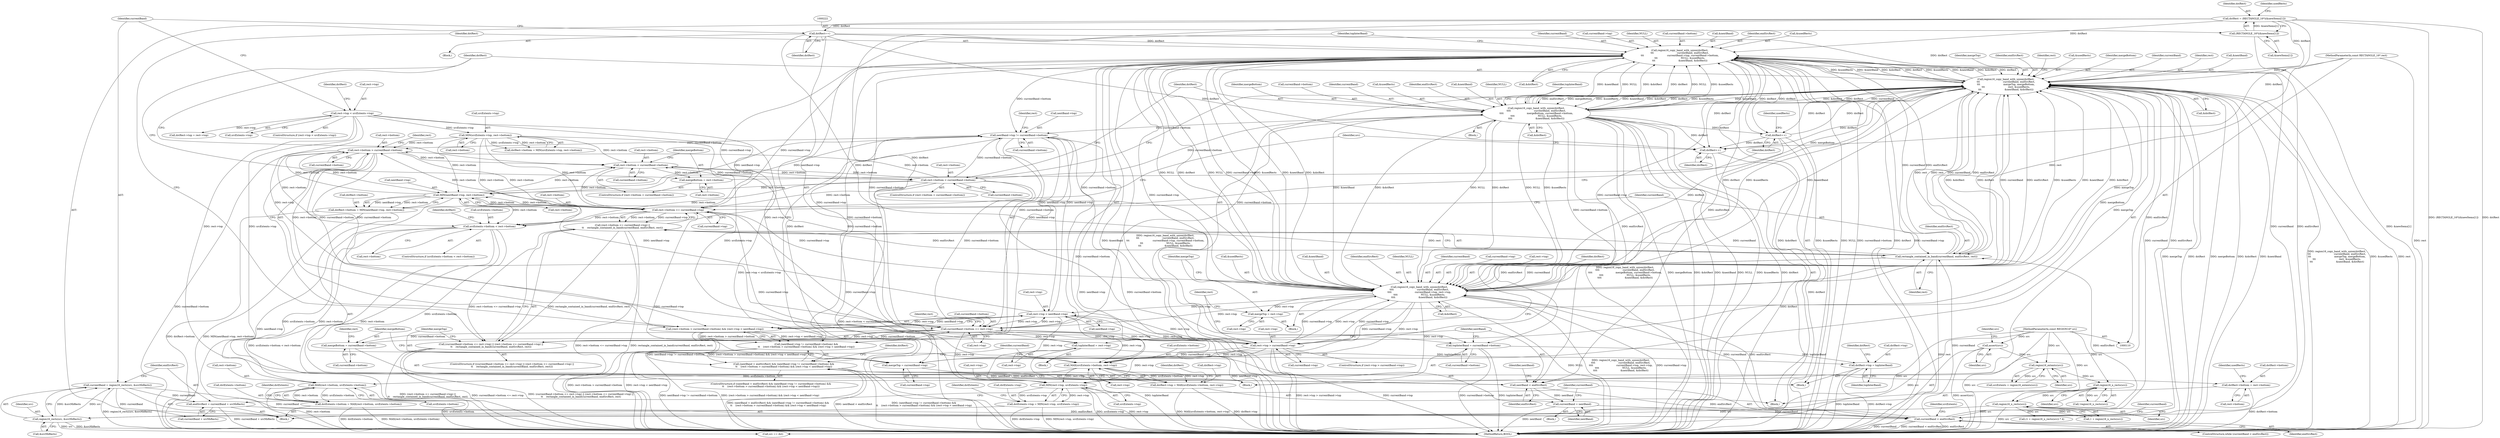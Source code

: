 digraph "0_FreeRDP_fc80ab45621bd966f70594c0b7393ec005a94007_2@API" {
"1000313" [label="(Call,region16_copy_band_with_union(dstRect,\n\t\t\t                              currentBand, endSrcRect,\n\t\t\t                              currentBand->top, currentBand->bottom,\n\t\t\t                              NULL, &usedRects,\n\t\t\t                              &nextBand, &dstRect))"];
"1000393" [label="(Call,region16_copy_band_with_union(dstRect,\n\t\t\t                              currentBand, endSrcRect,\n\t\t\t                              mergeTop, mergeBottom,\n\t\t\t                              rect, &usedRects,\n\t\t\t                              &nextBand, &dstRect))"];
"1000415" [label="(Call,region16_copy_band_with_union(dstRect,\n\t\t\t\t                              currentBand, endSrcRect,\n\t\t\t\t                              mergeBottom, currentBand->bottom,\n\t\t\t\t                              NULL, &usedRects,\n\t\t\t\t                              &nextBand, &dstRect))"];
"1000407" [label="(Call,rect->bottom < currentBand->bottom)"];
"1000381" [label="(Call,rect->bottom < currentBand->bottom)"];
"1000264" [label="(Call,MIN(srcExtents->top, rect->bottom))"];
"1000231" [label="(Call,rect->top < srcExtents->top)"];
"1000449" [label="(Call,rect->bottom > currentBand->bottom)"];
"1000487" [label="(Call,MIN(nextBand->top, rect->bottom))"];
"1000441" [label="(Call,nextBand->top != currentBand->bottom)"];
"1000456" [label="(Call,rect->top < nextBand->top)"];
"1000350" [label="(Call,rect->top > currentBand->top)"];
"1000293" [label="(Call,currentBand->bottom <= rect->top)"];
"1000313" [label="(Call,region16_copy_band_with_union(dstRect,\n\t\t\t                              currentBand, endSrcRect,\n\t\t\t                              currentBand->top, currentBand->bottom,\n\t\t\t                              NULL, &usedRects,\n\t\t\t                              &nextBand, &dstRect))"];
"1000219" [label="(Call,dstRect = (RECTANGLE_16*)(&newItems[1]))"];
"1000221" [label="(Call,(RECTANGLE_16*)(&newItems[1]))"];
"1000494" [label="(Call,dstRect++)"];
"1000273" [label="(Call,dstRect++)"];
"1000308" [label="(Call,rectangle_contained_in_band(currentBand, endSrcRect, rect))"];
"1000287" [label="(Call,currentBand < endSrcRect)"];
"1000498" [label="(Call,currentBand = nextBand)"];
"1000437" [label="(Call,nextBand < endSrcRect)"];
"1000275" [label="(Call,currentBand = region16_rects(src, &srcNbRects))"];
"1000277" [label="(Call,region16_rects(src, &srcNbRects))"];
"1000211" [label="(Call,region16_n_rects(src))"];
"1000149" [label="(Call,region16_n_rects(src))"];
"1000141" [label="(Call,region16_extents(src))"];
"1000131" [label="(Call,assert(src))"];
"1000112" [label="(MethodParameterIn,const REGION16* src)"];
"1000281" [label="(Call,endSrcRect = currentBand + srcNbRects)"];
"1000113" [label="(MethodParameterIn,const RECTANGLE_16* rect)"];
"1000301" [label="(Call,rect->bottom <= currentBand->top)"];
"1000358" [label="(Call,region16_copy_band_with_union(dstRect,\n\t\t\t\t                              currentBand, endSrcRect,\n\t\t\t\t                              currentBand->top, rect->top,\n\t\t\t\t                              NULL, &usedRects,\n\t\t\t\t                              &nextBand, &dstRect))"];
"1000338" [label="(Call,mergeTop = currentBand->top)"];
"1000375" [label="(Call,mergeTop = rect->top)"];
"1000388" [label="(Call,mergeBottom = rect->bottom)"];
"1000344" [label="(Call,mergeBottom = currentBand->bottom)"];
"1000292" [label="(Call,(currentBand->bottom <= rect->top) || (rect->bottom <= currentBand->top) ||\n\t\t    rectangle_contained_in_band(currentBand, endSrcRect, rect))"];
"1000300" [label="(Call,(rect->bottom <= currentBand->top) ||\n\t\t    rectangle_contained_in_band(currentBand, endSrcRect, rect))"];
"1000440" [label="(Call,(nextBand->top != currentBand->bottom) &&\n\t\t    (rect->bottom > currentBand->bottom) && (rect->top < nextBand->top))"];
"1000436" [label="(Call,(nextBand < endSrcRect) && (nextBand->top != currentBand->bottom) &&\n\t\t    (rect->bottom > currentBand->bottom) && (rect->top < nextBand->top))"];
"1000430" [label="(Call,topInterBand = currentBand->bottom)"];
"1000478" [label="(Call,dstRect->top = topInterBand)"];
"1000544" [label="(Call,dstRect++)"];
"1000483" [label="(Call,dstRect->bottom = MIN(nextBand->top, rect->bottom))"];
"1000502" [label="(Call,srcExtents->bottom < rect->bottom)"];
"1000514" [label="(Call,MAX(srcExtents->bottom, rect->top))"];
"1000510" [label="(Call,dstRect->top = MAX(srcExtents->bottom, rect->top))"];
"1000573" [label="(Call,MIN(rect->top, srcExtents->top))"];
"1000569" [label="(Call,dstExtents->top = MIN(rect->top, srcExtents->top))"];
"1000595" [label="(Call,MAX(rect->bottom, srcExtents->bottom))"];
"1000591" [label="(Call,dstExtents->bottom = MAX(rect->bottom, srcExtents->bottom))"];
"1000535" [label="(Call,dstRect->bottom = rect->bottom)"];
"1000448" [label="(Call,(rect->bottom > currentBand->bottom) && (rect->top < nextBand->top))"];
"1000330" [label="(Call,topInterBand = rect->top)"];
"1000441" [label="(Call,nextBand->top != currentBand->bottom)"];
"1000219" [label="(Call,dstRect = (RECTANGLE_16*)(&newItems[1]))"];
"1000457" [label="(Call,rect->top)"];
"1000487" [label="(Call,MIN(nextBand->top, rect->bottom))"];
"1000389" [label="(Identifier,mergeBottom)"];
"1000264" [label="(Call,MIN(srcExtents->top, rect->bottom))"];
"1000211" [label="(Call,region16_n_rects(src))"];
"1000336" [label="(Block,)"];
"1000484" [label="(Call,dstRect->bottom)"];
"1000293" [label="(Call,currentBand->bottom <= rect->top)"];
"1000436" [label="(Call,(nextBand < endSrcRect) && (nextBand->top != currentBand->bottom) &&\n\t\t    (rect->bottom > currentBand->bottom) && (rect->top < nextBand->top))"];
"1000339" [label="(Identifier,mergeTop)"];
"1000466" [label="(Identifier,dstRect)"];
"1000208" [label="(Call,(1 + region16_n_rects(src)) * 4)"];
"1000418" [label="(Identifier,endSrcRect)"];
"1000402" [label="(Call,&nextBand)"];
"1000358" [label="(Call,region16_copy_band_with_union(dstRect,\n\t\t\t\t                              currentBand, endSrcRect,\n\t\t\t\t                              currentBand->top, rect->top,\n\t\t\t\t                              NULL, &usedRects,\n\t\t\t\t                              &nextBand, &dstRect))"];
"1000132" [label="(Identifier,src)"];
"1000431" [label="(Identifier,topInterBand)"];
"1000324" [label="(Call,&usedRects)"];
"1000435" [label="(ControlStructure,if ((nextBand < endSrcRect) && (nextBand->top != currentBand->bottom) &&\n\t\t    (rect->bottom > currentBand->bottom) && (rect->top < nextBand->top)))"];
"1000514" [label="(Call,MAX(srcExtents->bottom, rect->top))"];
"1000453" [label="(Call,currentBand->bottom)"];
"1000448" [label="(Call,(rect->bottom > currentBand->bottom) && (rect->top < nextBand->top))"];
"1000404" [label="(Call,&dstRect)"];
"1000289" [label="(Identifier,endSrcRect)"];
"1000371" [label="(Call,&nextBand)"];
"1000390" [label="(Call,rect->bottom)"];
"1000346" [label="(Call,currentBand->bottom)"];
"1000315" [label="(Identifier,currentBand)"];
"1000302" [label="(Call,rect->bottom)"];
"1000582" [label="(Identifier,dstExtents)"];
"1000497" [label="(Identifier,usedRects)"];
"1000209" [label="(Call,1 + region16_n_rects(src))"];
"1000485" [label="(Identifier,dstRect)"];
"1000458" [label="(Identifier,rect)"];
"1000332" [label="(Call,rect->top)"];
"1000231" [label="(Call,rect->top < srcExtents->top)"];
"1000331" [label="(Identifier,topInterBand)"];
"1000397" [label="(Identifier,mergeTop)"];
"1000483" [label="(Call,dstRect->bottom = MIN(nextBand->top, rect->bottom))"];
"1000361" [label="(Identifier,endSrcRect)"];
"1000112" [label="(MethodParameterIn,const REGION16* src)"];
"1000338" [label="(Call,mergeTop = currentBand->top)"];
"1000501" [label="(ControlStructure,if (srcExtents->bottom < rect->bottom))"];
"1000148" [label="(Call,!region16_n_rects(src))"];
"1000290" [label="(Block,)"];
"1000460" [label="(Call,nextBand->top)"];
"1000357" [label="(Block,)"];
"1000388" [label="(Call,mergeBottom = rect->bottom)"];
"1000604" [label="(Identifier,dstExtents)"];
"1000491" [label="(Call,rect->bottom)"];
"1000500" [label="(Identifier,nextBand)"];
"1000142" [label="(Identifier,src)"];
"1000369" [label="(Call,&usedRects)"];
"1000291" [label="(ControlStructure,if ((currentBand->bottom <= rect->top) || (rect->bottom <= currentBand->top) ||\n\t\t    rectangle_contained_in_band(currentBand, endSrcRect, rect)))"];
"1000297" [label="(Call,rect->top)"];
"1000149" [label="(Call,region16_n_rects(src))"];
"1000311" [label="(Identifier,rect)"];
"1000317" [label="(Call,currentBand->top)"];
"1000381" [label="(Call,rect->bottom < currentBand->bottom)"];
"1000294" [label="(Call,currentBand->bottom)"];
"1000432" [label="(Call,currentBand->bottom)"];
"1000545" [label="(Identifier,dstRect)"];
"1000235" [label="(Call,srcExtents->top)"];
"1000368" [label="(Identifier,NULL)"];
"1000212" [label="(Identifier,src)"];
"1000345" [label="(Identifier,mergeBottom)"];
"1000451" [label="(Identifier,rect)"];
"1000518" [label="(Call,rect->top)"];
"1000544" [label="(Call,dstRect++)"];
"1000394" [label="(Identifier,dstRect)"];
"1000398" [label="(Identifier,mergeBottom)"];
"1000288" [label="(Identifier,currentBand)"];
"1000283" [label="(Call,currentBand + srcNbRects)"];
"1000515" [label="(Call,srcExtents->bottom)"];
"1000312" [label="(Block,)"];
"1000276" [label="(Identifier,currentBand)"];
"1000450" [label="(Call,rect->bottom)"];
"1000536" [label="(Call,dstRect->bottom)"];
"1000301" [label="(Call,rect->bottom <= currentBand->top)"];
"1000287" [label="(Call,currentBand < endSrcRect)"];
"1000499" [label="(Identifier,currentBand)"];
"1000352" [label="(Identifier,rect)"];
"1000382" [label="(Call,rect->bottom)"];
"1000354" [label="(Call,currentBand->top)"];
"1000376" [label="(Identifier,mergeTop)"];
"1000549" [label="(Identifier,src)"];
"1000428" [label="(Call,&dstRect)"];
"1000416" [label="(Identifier,dstRect)"];
"1000275" [label="(Call,currentBand = region16_rects(src, &srcNbRects))"];
"1000351" [label="(Call,rect->top)"];
"1000305" [label="(Call,currentBand->top)"];
"1000445" [label="(Call,currentBand->bottom)"];
"1000439" [label="(Identifier,endSrcRect)"];
"1000577" [label="(Call,srcExtents->top)"];
"1000385" [label="(Call,currentBand->bottom)"];
"1000314" [label="(Identifier,dstRect)"];
"1000350" [label="(Call,rect->top > currentBand->top)"];
"1000274" [label="(Identifier,dstRect)"];
"1000232" [label="(Call,rect->top)"];
"1000440" [label="(Call,(nextBand->top != currentBand->bottom) &&\n\t\t    (rect->bottom > currentBand->bottom) && (rect->top < nextBand->top))"];
"1000113" [label="(MethodParameterIn,const RECTANGLE_16* rect)"];
"1000426" [label="(Call,&nextBand)"];
"1000494" [label="(Call,dstRect++)"];
"1000310" [label="(Identifier,endSrcRect)"];
"1000512" [label="(Identifier,dstRect)"];
"1000463" [label="(Block,)"];
"1000323" [label="(Identifier,NULL)"];
"1000295" [label="(Identifier,currentBand)"];
"1000282" [label="(Identifier,endSrcRect)"];
"1000286" [label="(ControlStructure,while (currentBand < endSrcRect))"];
"1000599" [label="(Call,srcExtents->bottom)"];
"1000300" [label="(Call,(rect->bottom <= currentBand->top) ||\n\t\t    rectangle_contained_in_band(currentBand, endSrcRect, rect))"];
"1000320" [label="(Call,currentBand->bottom)"];
"1000591" [label="(Call,dstExtents->bottom = MAX(rect->bottom, srcExtents->bottom))"];
"1000423" [label="(Identifier,NULL)"];
"1000419" [label="(Identifier,mergeBottom)"];
"1000328" [label="(Call,&dstRect)"];
"1000420" [label="(Call,currentBand->bottom)"];
"1000273" [label="(Call,dstRect++)"];
"1000504" [label="(Identifier,srcExtents)"];
"1000281" [label="(Call,endSrcRect = currentBand + srcNbRects)"];
"1000326" [label="(Call,&nextBand)"];
"1000380" [label="(ControlStructure,if (rect->bottom < currentBand->bottom))"];
"1000313" [label="(Call,region16_copy_band_with_union(dstRect,\n\t\t\t                              currentBand, endSrcRect,\n\t\t\t                              currentBand->top, currentBand->bottom,\n\t\t\t                              NULL, &usedRects,\n\t\t\t                              &nextBand, &dstRect))"];
"1000303" [label="(Identifier,rect)"];
"1000414" [label="(Block,)"];
"1000260" [label="(Call,dstRect->bottom = MIN(srcExtents->top, rect->bottom))"];
"1000292" [label="(Call,(currentBand->bottom <= rect->top) || (rect->bottom <= currentBand->top) ||\n\t\t    rectangle_contained_in_band(currentBand, endSrcRect, rect))"];
"1000503" [label="(Call,srcExtents->bottom)"];
"1000141" [label="(Call,region16_extents(src))"];
"1000595" [label="(Call,MAX(rect->bottom, srcExtents->bottom))"];
"1000150" [label="(Identifier,src)"];
"1000539" [label="(Call,rect->bottom)"];
"1000569" [label="(Call,dstExtents->top = MIN(rect->top, srcExtents->top))"];
"1000308" [label="(Call,rectangle_contained_in_band(currentBand, endSrcRect, rect))"];
"1000456" [label="(Call,rect->top < nextBand->top)"];
"1000373" [label="(Call,&dstRect)"];
"1000340" [label="(Call,currentBand->top)"];
"1000430" [label="(Call,topInterBand = currentBand->bottom)"];
"1000417" [label="(Identifier,currentBand)"];
"1000506" [label="(Call,rect->bottom)"];
"1000344" [label="(Call,mergeBottom = currentBand->bottom)"];
"1000592" [label="(Call,dstExtents->bottom)"];
"1000393" [label="(Call,region16_copy_band_with_union(dstRect,\n\t\t\t                              currentBand, endSrcRect,\n\t\t\t                              mergeTop, mergeBottom,\n\t\t\t                              rect, &usedRects,\n\t\t\t                              &nextBand, &dstRect))"];
"1000535" [label="(Call,dstRect->bottom = rect->bottom)"];
"1000377" [label="(Call,rect->top)"];
"1000396" [label="(Identifier,endSrcRect)"];
"1000360" [label="(Identifier,currentBand)"];
"1000239" [label="(Call,dstRect->top = rect->top)"];
"1000409" [label="(Identifier,rect)"];
"1000221" [label="(Call,(RECTANGLE_16*)(&newItems[1]))"];
"1000316" [label="(Identifier,endSrcRect)"];
"1000502" [label="(Call,srcExtents->bottom < rect->bottom)"];
"1000362" [label="(Call,currentBand->top)"];
"1000424" [label="(Call,&usedRects)"];
"1000573" [label="(Call,MIN(rect->top, srcExtents->top))"];
"1000443" [label="(Identifier,nextBand)"];
"1000596" [label="(Call,rect->bottom)"];
"1000406" [label="(ControlStructure,if (rect->bottom < currentBand->bottom))"];
"1000543" [label="(Identifier,usedRects)"];
"1000498" [label="(Call,currentBand = nextBand)"];
"1000139" [label="(Call,srcExtents = region16_extents(src))"];
"1000359" [label="(Identifier,dstRect)"];
"1000438" [label="(Identifier,nextBand)"];
"1000478" [label="(Call,dstRect->top = topInterBand)"];
"1000482" [label="(Identifier,topInterBand)"];
"1000510" [label="(Call,dstRect->top = MAX(srcExtents->bottom, rect->top))"];
"1000265" [label="(Call,srcExtents->top)"];
"1000114" [label="(Block,)"];
"1000495" [label="(Identifier,dstRect)"];
"1000509" [label="(Block,)"];
"1000268" [label="(Call,rect->bottom)"];
"1000349" [label="(ControlStructure,if (rect->top > currentBand->top))"];
"1000408" [label="(Call,rect->bottom)"];
"1000479" [label="(Call,dstRect->top)"];
"1000400" [label="(Call,&usedRects)"];
"1000437" [label="(Call,nextBand < endSrcRect)"];
"1000488" [label="(Call,nextBand->top)"];
"1000511" [label="(Call,dstRect->top)"];
"1000230" [label="(ControlStructure,if (rect->top < srcExtents->top))"];
"1000395" [label="(Identifier,currentBand)"];
"1000653" [label="(MethodReturn,BOOL)"];
"1000399" [label="(Identifier,rect)"];
"1000548" [label="(Call,src == dst)"];
"1000411" [label="(Call,currentBand->bottom)"];
"1000241" [label="(Identifier,dstRect)"];
"1000220" [label="(Identifier,dstRect)"];
"1000574" [label="(Call,rect->top)"];
"1000442" [label="(Call,nextBand->top)"];
"1000570" [label="(Call,dstExtents->top)"];
"1000407" [label="(Call,rect->bottom < currentBand->bottom)"];
"1000135" [label="(Identifier,src)"];
"1000383" [label="(Identifier,rect)"];
"1000523" [label="(Identifier,dstRect)"];
"1000415" [label="(Call,region16_copy_band_with_union(dstRect,\n\t\t\t\t                              currentBand, endSrcRect,\n\t\t\t\t                              mergeBottom, currentBand->bottom,\n\t\t\t\t                              NULL, &usedRects,\n\t\t\t\t                              &nextBand, &dstRect))"];
"1000228" [label="(Identifier,usedRects)"];
"1000223" [label="(Call,&newItems[1])"];
"1000365" [label="(Call,rect->top)"];
"1000330" [label="(Call,topInterBand = rect->top)"];
"1000375" [label="(Call,mergeTop = rect->top)"];
"1000449" [label="(Call,rect->bottom > currentBand->bottom)"];
"1000238" [label="(Block,)"];
"1000278" [label="(Identifier,src)"];
"1000131" [label="(Call,assert(src))"];
"1000279" [label="(Call,&srcNbRects)"];
"1000277" [label="(Call,region16_rects(src, &srcNbRects))"];
"1000309" [label="(Identifier,currentBand)"];
"1000313" -> "1000312"  [label="AST: "];
"1000313" -> "1000328"  [label="CFG: "];
"1000314" -> "1000313"  [label="AST: "];
"1000315" -> "1000313"  [label="AST: "];
"1000316" -> "1000313"  [label="AST: "];
"1000317" -> "1000313"  [label="AST: "];
"1000320" -> "1000313"  [label="AST: "];
"1000323" -> "1000313"  [label="AST: "];
"1000324" -> "1000313"  [label="AST: "];
"1000326" -> "1000313"  [label="AST: "];
"1000328" -> "1000313"  [label="AST: "];
"1000331" -> "1000313"  [label="CFG: "];
"1000313" -> "1000653"  [label="DDG: &nextBand"];
"1000313" -> "1000653"  [label="DDG: region16_copy_band_with_union(dstRect,\n\t\t\t                              currentBand, endSrcRect,\n\t\t\t                              currentBand->top, currentBand->bottom,\n\t\t\t                              NULL, &usedRects,\n\t\t\t                              &nextBand, &dstRect)"];
"1000313" -> "1000653"  [label="DDG: &dstRect"];
"1000313" -> "1000653"  [label="DDG: &usedRects"];
"1000313" -> "1000653"  [label="DDG: NULL"];
"1000313" -> "1000653"  [label="DDG: currentBand->bottom"];
"1000313" -> "1000653"  [label="DDG: dstRect"];
"1000313" -> "1000653"  [label="DDG: currentBand->top"];
"1000313" -> "1000293"  [label="DDG: currentBand->bottom"];
"1000313" -> "1000301"  [label="DDG: currentBand->top"];
"1000393" -> "1000313"  [label="DDG: dstRect"];
"1000393" -> "1000313"  [label="DDG: &usedRects"];
"1000393" -> "1000313"  [label="DDG: &nextBand"];
"1000393" -> "1000313"  [label="DDG: &dstRect"];
"1000415" -> "1000313"  [label="DDG: dstRect"];
"1000415" -> "1000313"  [label="DDG: NULL"];
"1000415" -> "1000313"  [label="DDG: &usedRects"];
"1000415" -> "1000313"  [label="DDG: &nextBand"];
"1000415" -> "1000313"  [label="DDG: &dstRect"];
"1000219" -> "1000313"  [label="DDG: dstRect"];
"1000494" -> "1000313"  [label="DDG: dstRect"];
"1000273" -> "1000313"  [label="DDG: dstRect"];
"1000308" -> "1000313"  [label="DDG: currentBand"];
"1000308" -> "1000313"  [label="DDG: endSrcRect"];
"1000287" -> "1000313"  [label="DDG: currentBand"];
"1000287" -> "1000313"  [label="DDG: endSrcRect"];
"1000301" -> "1000313"  [label="DDG: currentBand->top"];
"1000358" -> "1000313"  [label="DDG: currentBand->top"];
"1000358" -> "1000313"  [label="DDG: NULL"];
"1000350" -> "1000313"  [label="DDG: currentBand->top"];
"1000293" -> "1000313"  [label="DDG: currentBand->bottom"];
"1000313" -> "1000338"  [label="DDG: currentBand->top"];
"1000313" -> "1000350"  [label="DDG: currentBand->top"];
"1000313" -> "1000358"  [label="DDG: dstRect"];
"1000313" -> "1000358"  [label="DDG: NULL"];
"1000313" -> "1000358"  [label="DDG: &usedRects"];
"1000313" -> "1000358"  [label="DDG: &nextBand"];
"1000313" -> "1000358"  [label="DDG: &dstRect"];
"1000313" -> "1000393"  [label="DDG: dstRect"];
"1000313" -> "1000393"  [label="DDG: &usedRects"];
"1000313" -> "1000393"  [label="DDG: &nextBand"];
"1000313" -> "1000393"  [label="DDG: &dstRect"];
"1000313" -> "1000415"  [label="DDG: NULL"];
"1000313" -> "1000437"  [label="DDG: endSrcRect"];
"1000313" -> "1000441"  [label="DDG: currentBand->bottom"];
"1000313" -> "1000494"  [label="DDG: dstRect"];
"1000313" -> "1000544"  [label="DDG: dstRect"];
"1000393" -> "1000336"  [label="AST: "];
"1000393" -> "1000404"  [label="CFG: "];
"1000394" -> "1000393"  [label="AST: "];
"1000395" -> "1000393"  [label="AST: "];
"1000396" -> "1000393"  [label="AST: "];
"1000397" -> "1000393"  [label="AST: "];
"1000398" -> "1000393"  [label="AST: "];
"1000399" -> "1000393"  [label="AST: "];
"1000400" -> "1000393"  [label="AST: "];
"1000402" -> "1000393"  [label="AST: "];
"1000404" -> "1000393"  [label="AST: "];
"1000409" -> "1000393"  [label="CFG: "];
"1000393" -> "1000653"  [label="DDG: mergeTop"];
"1000393" -> "1000653"  [label="DDG: dstRect"];
"1000393" -> "1000653"  [label="DDG: mergeBottom"];
"1000393" -> "1000653"  [label="DDG: &dstRect"];
"1000393" -> "1000653"  [label="DDG: &nextBand"];
"1000393" -> "1000653"  [label="DDG: region16_copy_band_with_union(dstRect,\n\t\t\t                              currentBand, endSrcRect,\n\t\t\t                              mergeTop, mergeBottom,\n\t\t\t                              rect, &usedRects,\n\t\t\t                              &nextBand, &dstRect)"];
"1000393" -> "1000653"  [label="DDG: &usedRects"];
"1000393" -> "1000653"  [label="DDG: rect"];
"1000393" -> "1000308"  [label="DDG: rect"];
"1000393" -> "1000358"  [label="DDG: dstRect"];
"1000393" -> "1000358"  [label="DDG: &usedRects"];
"1000393" -> "1000358"  [label="DDG: &nextBand"];
"1000393" -> "1000358"  [label="DDG: &dstRect"];
"1000415" -> "1000393"  [label="DDG: dstRect"];
"1000415" -> "1000393"  [label="DDG: &usedRects"];
"1000415" -> "1000393"  [label="DDG: &nextBand"];
"1000415" -> "1000393"  [label="DDG: &dstRect"];
"1000219" -> "1000393"  [label="DDG: dstRect"];
"1000358" -> "1000393"  [label="DDG: dstRect"];
"1000358" -> "1000393"  [label="DDG: currentBand"];
"1000358" -> "1000393"  [label="DDG: endSrcRect"];
"1000358" -> "1000393"  [label="DDG: &usedRects"];
"1000358" -> "1000393"  [label="DDG: &nextBand"];
"1000358" -> "1000393"  [label="DDG: &dstRect"];
"1000494" -> "1000393"  [label="DDG: dstRect"];
"1000273" -> "1000393"  [label="DDG: dstRect"];
"1000308" -> "1000393"  [label="DDG: currentBand"];
"1000308" -> "1000393"  [label="DDG: endSrcRect"];
"1000308" -> "1000393"  [label="DDG: rect"];
"1000287" -> "1000393"  [label="DDG: currentBand"];
"1000287" -> "1000393"  [label="DDG: endSrcRect"];
"1000338" -> "1000393"  [label="DDG: mergeTop"];
"1000375" -> "1000393"  [label="DDG: mergeTop"];
"1000388" -> "1000393"  [label="DDG: mergeBottom"];
"1000344" -> "1000393"  [label="DDG: mergeBottom"];
"1000113" -> "1000393"  [label="DDG: rect"];
"1000393" -> "1000415"  [label="DDG: dstRect"];
"1000393" -> "1000415"  [label="DDG: currentBand"];
"1000393" -> "1000415"  [label="DDG: endSrcRect"];
"1000393" -> "1000415"  [label="DDG: mergeBottom"];
"1000393" -> "1000415"  [label="DDG: &usedRects"];
"1000393" -> "1000415"  [label="DDG: &nextBand"];
"1000393" -> "1000415"  [label="DDG: &dstRect"];
"1000393" -> "1000437"  [label="DDG: endSrcRect"];
"1000393" -> "1000494"  [label="DDG: dstRect"];
"1000393" -> "1000544"  [label="DDG: dstRect"];
"1000415" -> "1000414"  [label="AST: "];
"1000415" -> "1000428"  [label="CFG: "];
"1000416" -> "1000415"  [label="AST: "];
"1000417" -> "1000415"  [label="AST: "];
"1000418" -> "1000415"  [label="AST: "];
"1000419" -> "1000415"  [label="AST: "];
"1000420" -> "1000415"  [label="AST: "];
"1000423" -> "1000415"  [label="AST: "];
"1000424" -> "1000415"  [label="AST: "];
"1000426" -> "1000415"  [label="AST: "];
"1000428" -> "1000415"  [label="AST: "];
"1000431" -> "1000415"  [label="CFG: "];
"1000415" -> "1000653"  [label="DDG: &dstRect"];
"1000415" -> "1000653"  [label="DDG: &nextBand"];
"1000415" -> "1000653"  [label="DDG: NULL"];
"1000415" -> "1000653"  [label="DDG: &usedRects"];
"1000415" -> "1000653"  [label="DDG: dstRect"];
"1000415" -> "1000653"  [label="DDG: region16_copy_band_with_union(dstRect,\n\t\t\t\t                              currentBand, endSrcRect,\n\t\t\t\t                              mergeBottom, currentBand->bottom,\n\t\t\t\t                              NULL, &usedRects,\n\t\t\t\t                              &nextBand, &dstRect)"];
"1000415" -> "1000653"  [label="DDG: mergeBottom"];
"1000415" -> "1000293"  [label="DDG: currentBand->bottom"];
"1000415" -> "1000358"  [label="DDG: dstRect"];
"1000415" -> "1000358"  [label="DDG: NULL"];
"1000415" -> "1000358"  [label="DDG: &usedRects"];
"1000415" -> "1000358"  [label="DDG: &nextBand"];
"1000415" -> "1000358"  [label="DDG: &dstRect"];
"1000407" -> "1000415"  [label="DDG: currentBand->bottom"];
"1000358" -> "1000415"  [label="DDG: NULL"];
"1000415" -> "1000430"  [label="DDG: currentBand->bottom"];
"1000415" -> "1000437"  [label="DDG: endSrcRect"];
"1000415" -> "1000441"  [label="DDG: currentBand->bottom"];
"1000415" -> "1000494"  [label="DDG: dstRect"];
"1000415" -> "1000544"  [label="DDG: dstRect"];
"1000407" -> "1000406"  [label="AST: "];
"1000407" -> "1000411"  [label="CFG: "];
"1000408" -> "1000407"  [label="AST: "];
"1000411" -> "1000407"  [label="AST: "];
"1000416" -> "1000407"  [label="CFG: "];
"1000431" -> "1000407"  [label="CFG: "];
"1000407" -> "1000653"  [label="DDG: rect->bottom < currentBand->bottom"];
"1000407" -> "1000293"  [label="DDG: currentBand->bottom"];
"1000407" -> "1000301"  [label="DDG: rect->bottom"];
"1000407" -> "1000381"  [label="DDG: rect->bottom"];
"1000381" -> "1000407"  [label="DDG: rect->bottom"];
"1000381" -> "1000407"  [label="DDG: currentBand->bottom"];
"1000407" -> "1000430"  [label="DDG: currentBand->bottom"];
"1000407" -> "1000441"  [label="DDG: currentBand->bottom"];
"1000407" -> "1000449"  [label="DDG: rect->bottom"];
"1000407" -> "1000487"  [label="DDG: rect->bottom"];
"1000407" -> "1000502"  [label="DDG: rect->bottom"];
"1000381" -> "1000380"  [label="AST: "];
"1000381" -> "1000385"  [label="CFG: "];
"1000382" -> "1000381"  [label="AST: "];
"1000385" -> "1000381"  [label="AST: "];
"1000389" -> "1000381"  [label="CFG: "];
"1000394" -> "1000381"  [label="CFG: "];
"1000264" -> "1000381"  [label="DDG: rect->bottom"];
"1000449" -> "1000381"  [label="DDG: rect->bottom"];
"1000487" -> "1000381"  [label="DDG: rect->bottom"];
"1000301" -> "1000381"  [label="DDG: rect->bottom"];
"1000293" -> "1000381"  [label="DDG: currentBand->bottom"];
"1000381" -> "1000388"  [label="DDG: rect->bottom"];
"1000264" -> "1000260"  [label="AST: "];
"1000264" -> "1000268"  [label="CFG: "];
"1000265" -> "1000264"  [label="AST: "];
"1000268" -> "1000264"  [label="AST: "];
"1000260" -> "1000264"  [label="CFG: "];
"1000264" -> "1000260"  [label="DDG: srcExtents->top"];
"1000264" -> "1000260"  [label="DDG: rect->bottom"];
"1000231" -> "1000264"  [label="DDG: srcExtents->top"];
"1000264" -> "1000301"  [label="DDG: rect->bottom"];
"1000264" -> "1000449"  [label="DDG: rect->bottom"];
"1000264" -> "1000487"  [label="DDG: rect->bottom"];
"1000264" -> "1000502"  [label="DDG: rect->bottom"];
"1000264" -> "1000573"  [label="DDG: srcExtents->top"];
"1000231" -> "1000230"  [label="AST: "];
"1000231" -> "1000235"  [label="CFG: "];
"1000232" -> "1000231"  [label="AST: "];
"1000235" -> "1000231"  [label="AST: "];
"1000241" -> "1000231"  [label="CFG: "];
"1000276" -> "1000231"  [label="CFG: "];
"1000231" -> "1000653"  [label="DDG: rect->top < srcExtents->top"];
"1000231" -> "1000239"  [label="DDG: rect->top"];
"1000231" -> "1000293"  [label="DDG: rect->top"];
"1000231" -> "1000514"  [label="DDG: rect->top"];
"1000231" -> "1000573"  [label="DDG: rect->top"];
"1000231" -> "1000573"  [label="DDG: srcExtents->top"];
"1000449" -> "1000448"  [label="AST: "];
"1000449" -> "1000453"  [label="CFG: "];
"1000450" -> "1000449"  [label="AST: "];
"1000453" -> "1000449"  [label="AST: "];
"1000458" -> "1000449"  [label="CFG: "];
"1000448" -> "1000449"  [label="CFG: "];
"1000449" -> "1000653"  [label="DDG: currentBand->bottom"];
"1000449" -> "1000293"  [label="DDG: currentBand->bottom"];
"1000449" -> "1000301"  [label="DDG: rect->bottom"];
"1000449" -> "1000448"  [label="DDG: rect->bottom"];
"1000449" -> "1000448"  [label="DDG: currentBand->bottom"];
"1000487" -> "1000449"  [label="DDG: rect->bottom"];
"1000301" -> "1000449"  [label="DDG: rect->bottom"];
"1000441" -> "1000449"  [label="DDG: currentBand->bottom"];
"1000449" -> "1000487"  [label="DDG: rect->bottom"];
"1000449" -> "1000502"  [label="DDG: rect->bottom"];
"1000487" -> "1000483"  [label="AST: "];
"1000487" -> "1000491"  [label="CFG: "];
"1000488" -> "1000487"  [label="AST: "];
"1000491" -> "1000487"  [label="AST: "];
"1000483" -> "1000487"  [label="CFG: "];
"1000487" -> "1000653"  [label="DDG: nextBand->top"];
"1000487" -> "1000301"  [label="DDG: rect->bottom"];
"1000487" -> "1000441"  [label="DDG: nextBand->top"];
"1000487" -> "1000483"  [label="DDG: nextBand->top"];
"1000487" -> "1000483"  [label="DDG: rect->bottom"];
"1000441" -> "1000487"  [label="DDG: nextBand->top"];
"1000456" -> "1000487"  [label="DDG: nextBand->top"];
"1000301" -> "1000487"  [label="DDG: rect->bottom"];
"1000487" -> "1000502"  [label="DDG: rect->bottom"];
"1000441" -> "1000440"  [label="AST: "];
"1000441" -> "1000445"  [label="CFG: "];
"1000442" -> "1000441"  [label="AST: "];
"1000445" -> "1000441"  [label="AST: "];
"1000451" -> "1000441"  [label="CFG: "];
"1000440" -> "1000441"  [label="CFG: "];
"1000441" -> "1000653"  [label="DDG: nextBand->top"];
"1000441" -> "1000653"  [label="DDG: currentBand->bottom"];
"1000441" -> "1000293"  [label="DDG: currentBand->bottom"];
"1000441" -> "1000440"  [label="DDG: nextBand->top"];
"1000441" -> "1000440"  [label="DDG: currentBand->bottom"];
"1000456" -> "1000441"  [label="DDG: nextBand->top"];
"1000441" -> "1000456"  [label="DDG: nextBand->top"];
"1000456" -> "1000448"  [label="AST: "];
"1000456" -> "1000460"  [label="CFG: "];
"1000457" -> "1000456"  [label="AST: "];
"1000460" -> "1000456"  [label="AST: "];
"1000448" -> "1000456"  [label="CFG: "];
"1000456" -> "1000653"  [label="DDG: nextBand->top"];
"1000456" -> "1000293"  [label="DDG: rect->top"];
"1000456" -> "1000448"  [label="DDG: rect->top"];
"1000456" -> "1000448"  [label="DDG: nextBand->top"];
"1000350" -> "1000456"  [label="DDG: rect->top"];
"1000358" -> "1000456"  [label="DDG: rect->top"];
"1000293" -> "1000456"  [label="DDG: rect->top"];
"1000456" -> "1000514"  [label="DDG: rect->top"];
"1000456" -> "1000573"  [label="DDG: rect->top"];
"1000350" -> "1000349"  [label="AST: "];
"1000350" -> "1000354"  [label="CFG: "];
"1000351" -> "1000350"  [label="AST: "];
"1000354" -> "1000350"  [label="AST: "];
"1000359" -> "1000350"  [label="CFG: "];
"1000383" -> "1000350"  [label="CFG: "];
"1000350" -> "1000653"  [label="DDG: rect->top > currentBand->top"];
"1000350" -> "1000653"  [label="DDG: currentBand->top"];
"1000350" -> "1000293"  [label="DDG: rect->top"];
"1000350" -> "1000301"  [label="DDG: currentBand->top"];
"1000350" -> "1000338"  [label="DDG: currentBand->top"];
"1000293" -> "1000350"  [label="DDG: rect->top"];
"1000301" -> "1000350"  [label="DDG: currentBand->top"];
"1000358" -> "1000350"  [label="DDG: currentBand->top"];
"1000350" -> "1000358"  [label="DDG: currentBand->top"];
"1000350" -> "1000358"  [label="DDG: rect->top"];
"1000350" -> "1000514"  [label="DDG: rect->top"];
"1000350" -> "1000573"  [label="DDG: rect->top"];
"1000293" -> "1000292"  [label="AST: "];
"1000293" -> "1000297"  [label="CFG: "];
"1000294" -> "1000293"  [label="AST: "];
"1000297" -> "1000293"  [label="AST: "];
"1000303" -> "1000293"  [label="CFG: "];
"1000292" -> "1000293"  [label="CFG: "];
"1000293" -> "1000292"  [label="DDG: currentBand->bottom"];
"1000293" -> "1000292"  [label="DDG: rect->top"];
"1000358" -> "1000293"  [label="DDG: rect->top"];
"1000293" -> "1000330"  [label="DDG: rect->top"];
"1000293" -> "1000344"  [label="DDG: currentBand->bottom"];
"1000293" -> "1000514"  [label="DDG: rect->top"];
"1000293" -> "1000573"  [label="DDG: rect->top"];
"1000219" -> "1000114"  [label="AST: "];
"1000219" -> "1000221"  [label="CFG: "];
"1000220" -> "1000219"  [label="AST: "];
"1000221" -> "1000219"  [label="AST: "];
"1000228" -> "1000219"  [label="CFG: "];
"1000219" -> "1000653"  [label="DDG: (RECTANGLE_16*)(&newItems[1])"];
"1000219" -> "1000653"  [label="DDG: dstRect"];
"1000221" -> "1000219"  [label="DDG: &newItems[1]"];
"1000219" -> "1000273"  [label="DDG: dstRect"];
"1000219" -> "1000358"  [label="DDG: dstRect"];
"1000219" -> "1000544"  [label="DDG: dstRect"];
"1000221" -> "1000223"  [label="CFG: "];
"1000222" -> "1000221"  [label="AST: "];
"1000223" -> "1000221"  [label="AST: "];
"1000221" -> "1000653"  [label="DDG: &newItems[1]"];
"1000494" -> "1000463"  [label="AST: "];
"1000494" -> "1000495"  [label="CFG: "];
"1000495" -> "1000494"  [label="AST: "];
"1000497" -> "1000494"  [label="CFG: "];
"1000494" -> "1000653"  [label="DDG: dstRect"];
"1000494" -> "1000358"  [label="DDG: dstRect"];
"1000494" -> "1000544"  [label="DDG: dstRect"];
"1000273" -> "1000238"  [label="AST: "];
"1000273" -> "1000274"  [label="CFG: "];
"1000274" -> "1000273"  [label="AST: "];
"1000276" -> "1000273"  [label="CFG: "];
"1000273" -> "1000653"  [label="DDG: dstRect"];
"1000273" -> "1000358"  [label="DDG: dstRect"];
"1000273" -> "1000544"  [label="DDG: dstRect"];
"1000308" -> "1000300"  [label="AST: "];
"1000308" -> "1000311"  [label="CFG: "];
"1000309" -> "1000308"  [label="AST: "];
"1000310" -> "1000308"  [label="AST: "];
"1000311" -> "1000308"  [label="AST: "];
"1000300" -> "1000308"  [label="CFG: "];
"1000308" -> "1000653"  [label="DDG: rect"];
"1000308" -> "1000300"  [label="DDG: currentBand"];
"1000308" -> "1000300"  [label="DDG: endSrcRect"];
"1000308" -> "1000300"  [label="DDG: rect"];
"1000287" -> "1000308"  [label="DDG: currentBand"];
"1000287" -> "1000308"  [label="DDG: endSrcRect"];
"1000113" -> "1000308"  [label="DDG: rect"];
"1000308" -> "1000358"  [label="DDG: currentBand"];
"1000308" -> "1000358"  [label="DDG: endSrcRect"];
"1000287" -> "1000286"  [label="AST: "];
"1000287" -> "1000289"  [label="CFG: "];
"1000288" -> "1000287"  [label="AST: "];
"1000289" -> "1000287"  [label="AST: "];
"1000295" -> "1000287"  [label="CFG: "];
"1000504" -> "1000287"  [label="CFG: "];
"1000287" -> "1000653"  [label="DDG: currentBand < endSrcRect"];
"1000287" -> "1000653"  [label="DDG: endSrcRect"];
"1000287" -> "1000653"  [label="DDG: currentBand"];
"1000498" -> "1000287"  [label="DDG: currentBand"];
"1000275" -> "1000287"  [label="DDG: currentBand"];
"1000281" -> "1000287"  [label="DDG: endSrcRect"];
"1000437" -> "1000287"  [label="DDG: endSrcRect"];
"1000287" -> "1000358"  [label="DDG: currentBand"];
"1000287" -> "1000358"  [label="DDG: endSrcRect"];
"1000498" -> "1000290"  [label="AST: "];
"1000498" -> "1000500"  [label="CFG: "];
"1000499" -> "1000498"  [label="AST: "];
"1000500" -> "1000498"  [label="AST: "];
"1000288" -> "1000498"  [label="CFG: "];
"1000498" -> "1000653"  [label="DDG: nextBand"];
"1000437" -> "1000498"  [label="DDG: nextBand"];
"1000437" -> "1000436"  [label="AST: "];
"1000437" -> "1000439"  [label="CFG: "];
"1000438" -> "1000437"  [label="AST: "];
"1000439" -> "1000437"  [label="AST: "];
"1000443" -> "1000437"  [label="CFG: "];
"1000436" -> "1000437"  [label="CFG: "];
"1000437" -> "1000436"  [label="DDG: nextBand"];
"1000437" -> "1000436"  [label="DDG: endSrcRect"];
"1000275" -> "1000114"  [label="AST: "];
"1000275" -> "1000277"  [label="CFG: "];
"1000276" -> "1000275"  [label="AST: "];
"1000277" -> "1000275"  [label="AST: "];
"1000282" -> "1000275"  [label="CFG: "];
"1000275" -> "1000653"  [label="DDG: region16_rects(src, &srcNbRects)"];
"1000277" -> "1000275"  [label="DDG: src"];
"1000277" -> "1000275"  [label="DDG: &srcNbRects"];
"1000275" -> "1000281"  [label="DDG: currentBand"];
"1000275" -> "1000283"  [label="DDG: currentBand"];
"1000277" -> "1000279"  [label="CFG: "];
"1000278" -> "1000277"  [label="AST: "];
"1000279" -> "1000277"  [label="AST: "];
"1000277" -> "1000653"  [label="DDG: &srcNbRects"];
"1000211" -> "1000277"  [label="DDG: src"];
"1000112" -> "1000277"  [label="DDG: src"];
"1000277" -> "1000548"  [label="DDG: src"];
"1000211" -> "1000209"  [label="AST: "];
"1000211" -> "1000212"  [label="CFG: "];
"1000212" -> "1000211"  [label="AST: "];
"1000209" -> "1000211"  [label="CFG: "];
"1000211" -> "1000653"  [label="DDG: src"];
"1000211" -> "1000208"  [label="DDG: src"];
"1000211" -> "1000209"  [label="DDG: src"];
"1000149" -> "1000211"  [label="DDG: src"];
"1000112" -> "1000211"  [label="DDG: src"];
"1000149" -> "1000148"  [label="AST: "];
"1000149" -> "1000150"  [label="CFG: "];
"1000150" -> "1000149"  [label="AST: "];
"1000148" -> "1000149"  [label="CFG: "];
"1000149" -> "1000653"  [label="DDG: src"];
"1000149" -> "1000148"  [label="DDG: src"];
"1000141" -> "1000149"  [label="DDG: src"];
"1000112" -> "1000149"  [label="DDG: src"];
"1000141" -> "1000139"  [label="AST: "];
"1000141" -> "1000142"  [label="CFG: "];
"1000142" -> "1000141"  [label="AST: "];
"1000139" -> "1000141"  [label="CFG: "];
"1000141" -> "1000139"  [label="DDG: src"];
"1000131" -> "1000141"  [label="DDG: src"];
"1000112" -> "1000141"  [label="DDG: src"];
"1000131" -> "1000114"  [label="AST: "];
"1000131" -> "1000132"  [label="CFG: "];
"1000132" -> "1000131"  [label="AST: "];
"1000135" -> "1000131"  [label="CFG: "];
"1000131" -> "1000653"  [label="DDG: assert(src)"];
"1000112" -> "1000131"  [label="DDG: src"];
"1000112" -> "1000110"  [label="AST: "];
"1000112" -> "1000653"  [label="DDG: src"];
"1000112" -> "1000548"  [label="DDG: src"];
"1000281" -> "1000114"  [label="AST: "];
"1000281" -> "1000283"  [label="CFG: "];
"1000282" -> "1000281"  [label="AST: "];
"1000283" -> "1000281"  [label="AST: "];
"1000288" -> "1000281"  [label="CFG: "];
"1000281" -> "1000653"  [label="DDG: currentBand + srcNbRects"];
"1000113" -> "1000110"  [label="AST: "];
"1000113" -> "1000653"  [label="DDG: rect"];
"1000301" -> "1000300"  [label="AST: "];
"1000301" -> "1000305"  [label="CFG: "];
"1000302" -> "1000301"  [label="AST: "];
"1000305" -> "1000301"  [label="AST: "];
"1000309" -> "1000301"  [label="CFG: "];
"1000300" -> "1000301"  [label="CFG: "];
"1000301" -> "1000300"  [label="DDG: rect->bottom"];
"1000301" -> "1000300"  [label="DDG: currentBand->top"];
"1000358" -> "1000301"  [label="DDG: currentBand->top"];
"1000301" -> "1000338"  [label="DDG: currentBand->top"];
"1000301" -> "1000502"  [label="DDG: rect->bottom"];
"1000358" -> "1000357"  [label="AST: "];
"1000358" -> "1000373"  [label="CFG: "];
"1000359" -> "1000358"  [label="AST: "];
"1000360" -> "1000358"  [label="AST: "];
"1000361" -> "1000358"  [label="AST: "];
"1000362" -> "1000358"  [label="AST: "];
"1000365" -> "1000358"  [label="AST: "];
"1000368" -> "1000358"  [label="AST: "];
"1000369" -> "1000358"  [label="AST: "];
"1000371" -> "1000358"  [label="AST: "];
"1000373" -> "1000358"  [label="AST: "];
"1000376" -> "1000358"  [label="CFG: "];
"1000358" -> "1000653"  [label="DDG: NULL"];
"1000358" -> "1000653"  [label="DDG: region16_copy_band_with_union(dstRect,\n\t\t\t\t                              currentBand, endSrcRect,\n\t\t\t\t                              currentBand->top, rect->top,\n\t\t\t\t                              NULL, &usedRects,\n\t\t\t\t                              &nextBand, &dstRect)"];
"1000358" -> "1000653"  [label="DDG: currentBand->top"];
"1000358" -> "1000338"  [label="DDG: currentBand->top"];
"1000358" -> "1000375"  [label="DDG: rect->top"];
"1000358" -> "1000514"  [label="DDG: rect->top"];
"1000358" -> "1000573"  [label="DDG: rect->top"];
"1000338" -> "1000336"  [label="AST: "];
"1000338" -> "1000340"  [label="CFG: "];
"1000339" -> "1000338"  [label="AST: "];
"1000340" -> "1000338"  [label="AST: "];
"1000345" -> "1000338"  [label="CFG: "];
"1000375" -> "1000357"  [label="AST: "];
"1000375" -> "1000377"  [label="CFG: "];
"1000376" -> "1000375"  [label="AST: "];
"1000377" -> "1000375"  [label="AST: "];
"1000383" -> "1000375"  [label="CFG: "];
"1000388" -> "1000380"  [label="AST: "];
"1000388" -> "1000390"  [label="CFG: "];
"1000389" -> "1000388"  [label="AST: "];
"1000390" -> "1000388"  [label="AST: "];
"1000394" -> "1000388"  [label="CFG: "];
"1000344" -> "1000336"  [label="AST: "];
"1000344" -> "1000346"  [label="CFG: "];
"1000345" -> "1000344"  [label="AST: "];
"1000346" -> "1000344"  [label="AST: "];
"1000352" -> "1000344"  [label="CFG: "];
"1000292" -> "1000291"  [label="AST: "];
"1000292" -> "1000300"  [label="CFG: "];
"1000300" -> "1000292"  [label="AST: "];
"1000314" -> "1000292"  [label="CFG: "];
"1000339" -> "1000292"  [label="CFG: "];
"1000292" -> "1000653"  [label="DDG: (currentBand->bottom <= rect->top) || (rect->bottom <= currentBand->top) ||\n\t\t    rectangle_contained_in_band(currentBand, endSrcRect, rect)"];
"1000292" -> "1000653"  [label="DDG: currentBand->bottom <= rect->top"];
"1000292" -> "1000653"  [label="DDG: (rect->bottom <= currentBand->top) ||\n\t\t    rectangle_contained_in_band(currentBand, endSrcRect, rect)"];
"1000300" -> "1000292"  [label="DDG: rect->bottom <= currentBand->top"];
"1000300" -> "1000292"  [label="DDG: rectangle_contained_in_band(currentBand, endSrcRect, rect)"];
"1000300" -> "1000653"  [label="DDG: rect->bottom <= currentBand->top"];
"1000300" -> "1000653"  [label="DDG: rectangle_contained_in_band(currentBand, endSrcRect, rect)"];
"1000440" -> "1000436"  [label="AST: "];
"1000440" -> "1000448"  [label="CFG: "];
"1000448" -> "1000440"  [label="AST: "];
"1000436" -> "1000440"  [label="CFG: "];
"1000440" -> "1000653"  [label="DDG: nextBand->top != currentBand->bottom"];
"1000440" -> "1000653"  [label="DDG: (rect->bottom > currentBand->bottom) && (rect->top < nextBand->top)"];
"1000440" -> "1000436"  [label="DDG: nextBand->top != currentBand->bottom"];
"1000440" -> "1000436"  [label="DDG: (rect->bottom > currentBand->bottom) && (rect->top < nextBand->top)"];
"1000448" -> "1000440"  [label="DDG: rect->bottom > currentBand->bottom"];
"1000448" -> "1000440"  [label="DDG: rect->top < nextBand->top"];
"1000436" -> "1000435"  [label="AST: "];
"1000466" -> "1000436"  [label="CFG: "];
"1000499" -> "1000436"  [label="CFG: "];
"1000436" -> "1000653"  [label="DDG: (nextBand < endSrcRect) && (nextBand->top != currentBand->bottom) &&\n\t\t    (rect->bottom > currentBand->bottom) && (rect->top < nextBand->top)"];
"1000436" -> "1000653"  [label="DDG: nextBand < endSrcRect"];
"1000436" -> "1000653"  [label="DDG: (nextBand->top != currentBand->bottom) &&\n\t\t    (rect->bottom > currentBand->bottom) && (rect->top < nextBand->top)"];
"1000430" -> "1000336"  [label="AST: "];
"1000430" -> "1000432"  [label="CFG: "];
"1000431" -> "1000430"  [label="AST: "];
"1000432" -> "1000430"  [label="AST: "];
"1000438" -> "1000430"  [label="CFG: "];
"1000430" -> "1000653"  [label="DDG: currentBand->bottom"];
"1000430" -> "1000653"  [label="DDG: topInterBand"];
"1000430" -> "1000478"  [label="DDG: topInterBand"];
"1000478" -> "1000463"  [label="AST: "];
"1000478" -> "1000482"  [label="CFG: "];
"1000479" -> "1000478"  [label="AST: "];
"1000482" -> "1000478"  [label="AST: "];
"1000485" -> "1000478"  [label="CFG: "];
"1000478" -> "1000653"  [label="DDG: dstRect->top"];
"1000478" -> "1000653"  [label="DDG: topInterBand"];
"1000330" -> "1000478"  [label="DDG: topInterBand"];
"1000544" -> "1000509"  [label="AST: "];
"1000544" -> "1000545"  [label="CFG: "];
"1000545" -> "1000544"  [label="AST: "];
"1000549" -> "1000544"  [label="CFG: "];
"1000544" -> "1000653"  [label="DDG: dstRect"];
"1000483" -> "1000463"  [label="AST: "];
"1000484" -> "1000483"  [label="AST: "];
"1000495" -> "1000483"  [label="CFG: "];
"1000483" -> "1000653"  [label="DDG: MIN(nextBand->top, rect->bottom)"];
"1000483" -> "1000653"  [label="DDG: dstRect->bottom"];
"1000502" -> "1000501"  [label="AST: "];
"1000502" -> "1000506"  [label="CFG: "];
"1000503" -> "1000502"  [label="AST: "];
"1000506" -> "1000502"  [label="AST: "];
"1000512" -> "1000502"  [label="CFG: "];
"1000549" -> "1000502"  [label="CFG: "];
"1000502" -> "1000653"  [label="DDG: srcExtents->bottom < rect->bottom"];
"1000502" -> "1000514"  [label="DDG: srcExtents->bottom"];
"1000502" -> "1000535"  [label="DDG: rect->bottom"];
"1000502" -> "1000595"  [label="DDG: rect->bottom"];
"1000502" -> "1000595"  [label="DDG: srcExtents->bottom"];
"1000514" -> "1000510"  [label="AST: "];
"1000514" -> "1000518"  [label="CFG: "];
"1000515" -> "1000514"  [label="AST: "];
"1000518" -> "1000514"  [label="AST: "];
"1000510" -> "1000514"  [label="CFG: "];
"1000514" -> "1000510"  [label="DDG: srcExtents->bottom"];
"1000514" -> "1000510"  [label="DDG: rect->top"];
"1000514" -> "1000573"  [label="DDG: rect->top"];
"1000514" -> "1000595"  [label="DDG: srcExtents->bottom"];
"1000510" -> "1000509"  [label="AST: "];
"1000511" -> "1000510"  [label="AST: "];
"1000523" -> "1000510"  [label="CFG: "];
"1000510" -> "1000653"  [label="DDG: MAX(srcExtents->bottom, rect->top)"];
"1000510" -> "1000653"  [label="DDG: dstRect->top"];
"1000573" -> "1000569"  [label="AST: "];
"1000573" -> "1000577"  [label="CFG: "];
"1000574" -> "1000573"  [label="AST: "];
"1000577" -> "1000573"  [label="AST: "];
"1000569" -> "1000573"  [label="CFG: "];
"1000573" -> "1000653"  [label="DDG: srcExtents->top"];
"1000573" -> "1000653"  [label="DDG: rect->top"];
"1000573" -> "1000569"  [label="DDG: rect->top"];
"1000573" -> "1000569"  [label="DDG: srcExtents->top"];
"1000569" -> "1000114"  [label="AST: "];
"1000570" -> "1000569"  [label="AST: "];
"1000582" -> "1000569"  [label="CFG: "];
"1000569" -> "1000653"  [label="DDG: dstExtents->top"];
"1000569" -> "1000653"  [label="DDG: MIN(rect->top, srcExtents->top)"];
"1000595" -> "1000591"  [label="AST: "];
"1000595" -> "1000599"  [label="CFG: "];
"1000596" -> "1000595"  [label="AST: "];
"1000599" -> "1000595"  [label="AST: "];
"1000591" -> "1000595"  [label="CFG: "];
"1000595" -> "1000653"  [label="DDG: srcExtents->bottom"];
"1000595" -> "1000653"  [label="DDG: rect->bottom"];
"1000595" -> "1000591"  [label="DDG: rect->bottom"];
"1000595" -> "1000591"  [label="DDG: srcExtents->bottom"];
"1000591" -> "1000114"  [label="AST: "];
"1000592" -> "1000591"  [label="AST: "];
"1000604" -> "1000591"  [label="CFG: "];
"1000591" -> "1000653"  [label="DDG: MAX(rect->bottom, srcExtents->bottom)"];
"1000591" -> "1000653"  [label="DDG: dstExtents->bottom"];
"1000535" -> "1000509"  [label="AST: "];
"1000535" -> "1000539"  [label="CFG: "];
"1000536" -> "1000535"  [label="AST: "];
"1000539" -> "1000535"  [label="AST: "];
"1000543" -> "1000535"  [label="CFG: "];
"1000535" -> "1000653"  [label="DDG: dstRect->bottom"];
"1000448" -> "1000653"  [label="DDG: rect->bottom > currentBand->bottom"];
"1000448" -> "1000653"  [label="DDG: rect->top < nextBand->top"];
"1000330" -> "1000312"  [label="AST: "];
"1000330" -> "1000332"  [label="CFG: "];
"1000331" -> "1000330"  [label="AST: "];
"1000332" -> "1000330"  [label="AST: "];
"1000438" -> "1000330"  [label="CFG: "];
"1000330" -> "1000653"  [label="DDG: topInterBand"];
}
